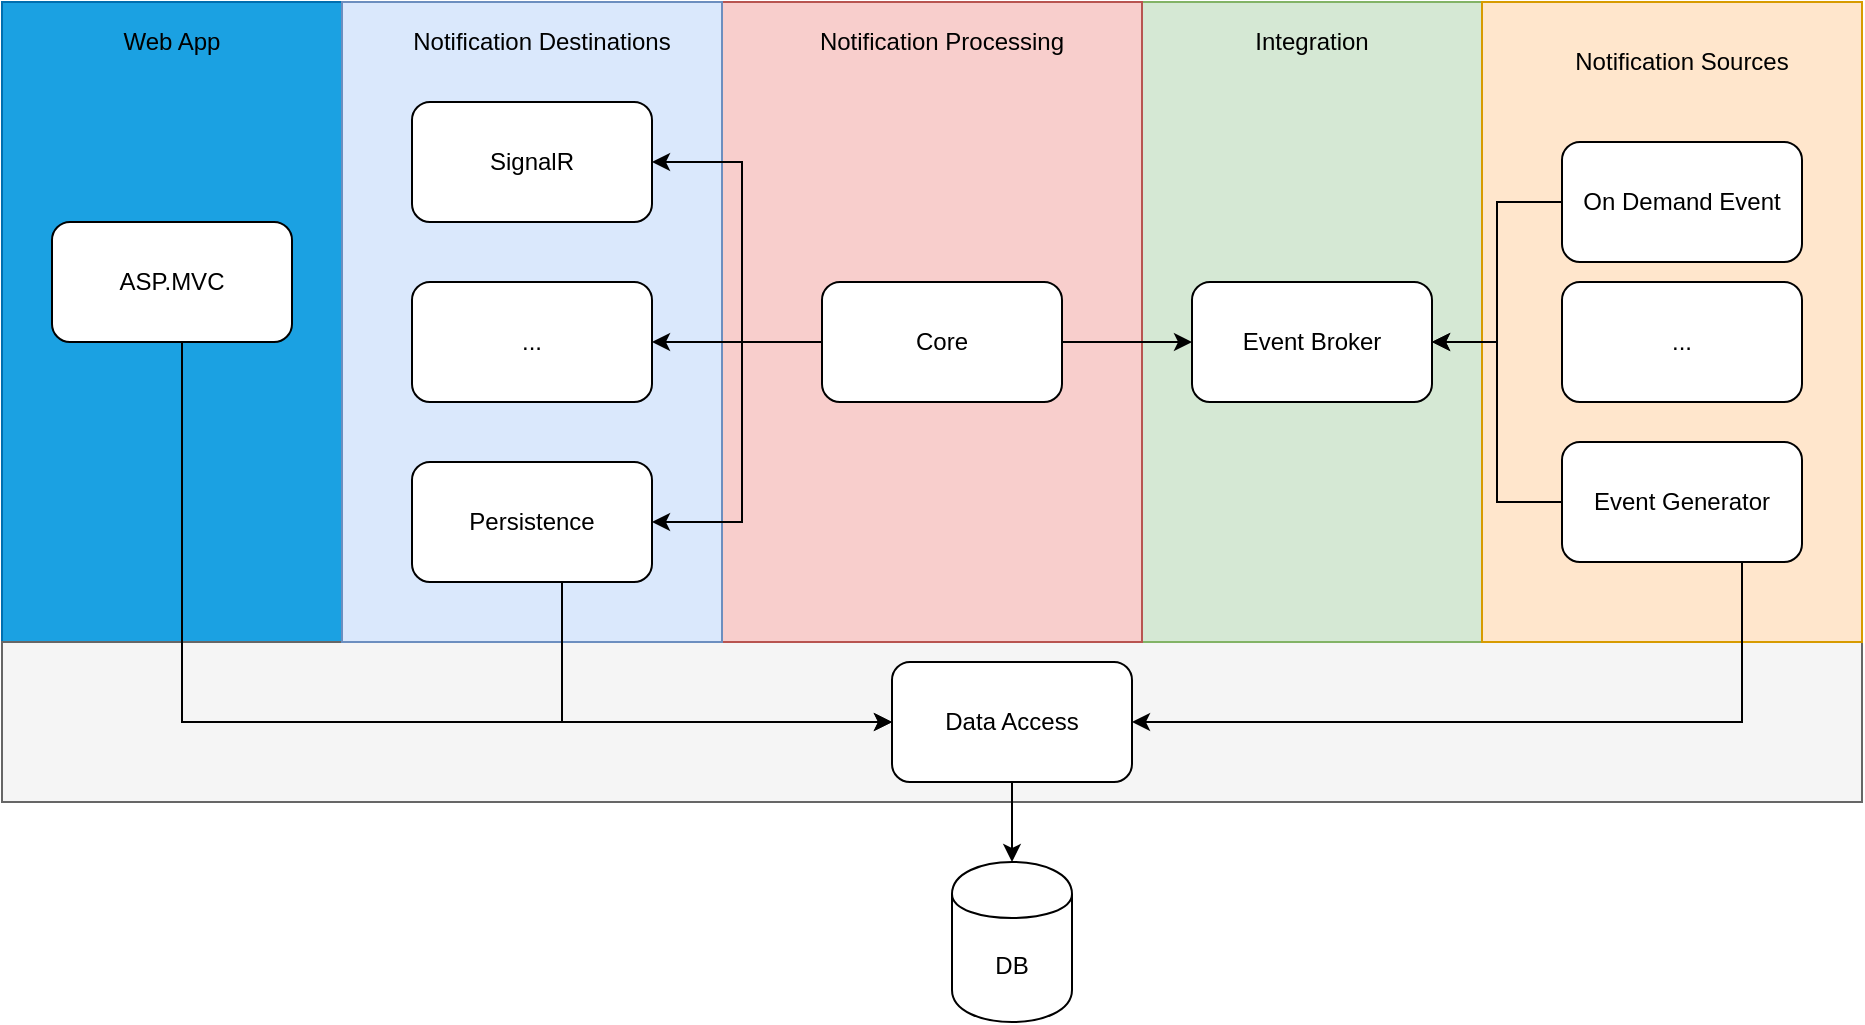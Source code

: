 <mxfile version="12.9.6" type="device"><diagram id="VugKetjv10pR7Ky15UXy" name="Page-1"><mxGraphModel dx="1888" dy="580" grid="1" gridSize="10" guides="1" tooltips="1" connect="1" arrows="1" fold="1" page="1" pageScale="1" pageWidth="850" pageHeight="1100" math="0" shadow="0"><root><mxCell id="0"/><mxCell id="1" parent="0"/><mxCell id="UXrnS4btgd3zjH-68_d2-40" value="" style="rounded=0;whiteSpace=wrap;html=1;fillColor=#1ba1e2;strokeColor=#006EAF;fontColor=#ffffff;" vertex="1" parent="1"><mxGeometry x="-90" y="170" width="170" height="320" as="geometry"/></mxCell><mxCell id="UXrnS4btgd3zjH-68_d2-36" value="" style="rounded=0;whiteSpace=wrap;html=1;fillColor=#f5f5f5;strokeColor=#666666;fontColor=#333333;" vertex="1" parent="1"><mxGeometry x="-90" y="490" width="930" height="80" as="geometry"/></mxCell><mxCell id="UXrnS4btgd3zjH-68_d2-30" value="" style="rounded=0;whiteSpace=wrap;html=1;fillColor=#d5e8d4;strokeColor=#82b366;" vertex="1" parent="1"><mxGeometry x="480" y="170" width="170" height="320" as="geometry"/></mxCell><mxCell id="UXrnS4btgd3zjH-68_d2-28" value="" style="rounded=0;whiteSpace=wrap;html=1;fillColor=#f8cecc;strokeColor=#b85450;" vertex="1" parent="1"><mxGeometry x="270" y="170" width="210" height="320" as="geometry"/></mxCell><mxCell id="UXrnS4btgd3zjH-68_d2-4" value="" style="rounded=0;whiteSpace=wrap;html=1;fillColor=#dae8fc;strokeColor=#6c8ebf;" vertex="1" parent="1"><mxGeometry x="80" y="170" width="190" height="320" as="geometry"/></mxCell><mxCell id="UXrnS4btgd3zjH-68_d2-41" style="edgeStyle=orthogonalEdgeStyle;rounded=0;orthogonalLoop=1;jettySize=auto;html=1;entryX=0;entryY=0.5;entryDx=0;entryDy=0;" edge="1" parent="1" source="UXrnS4btgd3zjH-68_d2-1" target="UXrnS4btgd3zjH-68_d2-37"><mxGeometry relative="1" as="geometry"><Array as="points"><mxPoint y="530"/></Array></mxGeometry></mxCell><mxCell id="UXrnS4btgd3zjH-68_d2-1" value="ASP.MVC" style="rounded=1;whiteSpace=wrap;html=1;" vertex="1" parent="1"><mxGeometry x="-65" y="280" width="120" height="60" as="geometry"/></mxCell><mxCell id="UXrnS4btgd3zjH-68_d2-3" value="DB" style="shape=cylinder;whiteSpace=wrap;html=1;boundedLbl=1;backgroundOutline=1;" vertex="1" parent="1"><mxGeometry x="385" y="600" width="60" height="80" as="geometry"/></mxCell><mxCell id="UXrnS4btgd3zjH-68_d2-34" style="edgeStyle=orthogonalEdgeStyle;rounded=0;orthogonalLoop=1;jettySize=auto;html=1;entryX=0;entryY=0.5;entryDx=0;entryDy=0;" edge="1" parent="1" source="UXrnS4btgd3zjH-68_d2-5" target="UXrnS4btgd3zjH-68_d2-37"><mxGeometry relative="1" as="geometry"><Array as="points"><mxPoint x="190" y="530"/></Array></mxGeometry></mxCell><mxCell id="UXrnS4btgd3zjH-68_d2-5" value="Persistence" style="rounded=1;whiteSpace=wrap;html=1;" vertex="1" parent="1"><mxGeometry x="115" y="400" width="120" height="60" as="geometry"/></mxCell><mxCell id="UXrnS4btgd3zjH-68_d2-6" value="Notification Destinations" style="text;html=1;strokeColor=none;fillColor=none;align=center;verticalAlign=middle;whiteSpace=wrap;rounded=0;" vertex="1" parent="1"><mxGeometry x="110" y="180" width="140" height="20" as="geometry"/></mxCell><mxCell id="UXrnS4btgd3zjH-68_d2-8" value="SignalR" style="rounded=1;whiteSpace=wrap;html=1;" vertex="1" parent="1"><mxGeometry x="115" y="220" width="120" height="60" as="geometry"/></mxCell><mxCell id="UXrnS4btgd3zjH-68_d2-17" style="edgeStyle=orthogonalEdgeStyle;rounded=0;orthogonalLoop=1;jettySize=auto;html=1;" edge="1" parent="1" source="UXrnS4btgd3zjH-68_d2-10" target="UXrnS4btgd3zjH-68_d2-11"><mxGeometry relative="1" as="geometry"/></mxCell><mxCell id="UXrnS4btgd3zjH-68_d2-20" style="edgeStyle=orthogonalEdgeStyle;rounded=0;orthogonalLoop=1;jettySize=auto;html=1;entryX=1;entryY=0.5;entryDx=0;entryDy=0;" edge="1" parent="1" source="UXrnS4btgd3zjH-68_d2-10" target="UXrnS4btgd3zjH-68_d2-5"><mxGeometry relative="1" as="geometry"><Array as="points"><mxPoint x="280" y="340"/><mxPoint x="280" y="430"/></Array></mxGeometry></mxCell><mxCell id="UXrnS4btgd3zjH-68_d2-45" style="edgeStyle=orthogonalEdgeStyle;rounded=0;orthogonalLoop=1;jettySize=auto;html=1;entryX=1;entryY=0.5;entryDx=0;entryDy=0;" edge="1" parent="1" source="UXrnS4btgd3zjH-68_d2-10" target="UXrnS4btgd3zjH-68_d2-8"><mxGeometry relative="1" as="geometry"><Array as="points"><mxPoint x="280" y="340"/><mxPoint x="280" y="250"/></Array></mxGeometry></mxCell><mxCell id="UXrnS4btgd3zjH-68_d2-10" value="Core" style="rounded=1;whiteSpace=wrap;html=1;" vertex="1" parent="1"><mxGeometry x="320" y="310" width="120" height="60" as="geometry"/></mxCell><mxCell id="UXrnS4btgd3zjH-68_d2-11" value="Event Broker" style="rounded=1;whiteSpace=wrap;html=1;" vertex="1" parent="1"><mxGeometry x="505" y="310" width="120" height="60" as="geometry"/></mxCell><mxCell id="UXrnS4btgd3zjH-68_d2-25" value="" style="rounded=0;whiteSpace=wrap;html=1;fillColor=#ffe6cc;strokeColor=#d79b00;" vertex="1" parent="1"><mxGeometry x="650" y="170" width="190" height="320" as="geometry"/></mxCell><mxCell id="UXrnS4btgd3zjH-68_d2-33" style="edgeStyle=orthogonalEdgeStyle;rounded=0;orthogonalLoop=1;jettySize=auto;html=1;entryX=1;entryY=0.5;entryDx=0;entryDy=0;" edge="1" parent="1" source="UXrnS4btgd3zjH-68_d2-9" target="UXrnS4btgd3zjH-68_d2-11"><mxGeometry relative="1" as="geometry"/></mxCell><mxCell id="UXrnS4btgd3zjH-68_d2-38" style="edgeStyle=orthogonalEdgeStyle;rounded=0;orthogonalLoop=1;jettySize=auto;html=1;entryX=1;entryY=0.5;entryDx=0;entryDy=0;" edge="1" parent="1" source="UXrnS4btgd3zjH-68_d2-9" target="UXrnS4btgd3zjH-68_d2-37"><mxGeometry relative="1" as="geometry"><Array as="points"><mxPoint x="780" y="530"/></Array></mxGeometry></mxCell><mxCell id="UXrnS4btgd3zjH-68_d2-9" value="Event Generator" style="rounded=1;whiteSpace=wrap;html=1;" vertex="1" parent="1"><mxGeometry x="690" y="390" width="120" height="60" as="geometry"/></mxCell><mxCell id="UXrnS4btgd3zjH-68_d2-32" style="edgeStyle=orthogonalEdgeStyle;rounded=0;orthogonalLoop=1;jettySize=auto;html=1;entryX=1;entryY=0.5;entryDx=0;entryDy=0;" edge="1" parent="1" source="UXrnS4btgd3zjH-68_d2-14" target="UXrnS4btgd3zjH-68_d2-11"><mxGeometry relative="1" as="geometry"/></mxCell><mxCell id="UXrnS4btgd3zjH-68_d2-14" value="On Demand Event" style="rounded=1;whiteSpace=wrap;html=1;" vertex="1" parent="1"><mxGeometry x="690" y="240" width="120" height="60" as="geometry"/></mxCell><mxCell id="UXrnS4btgd3zjH-68_d2-27" value="Notification Sources" style="text;html=1;strokeColor=none;fillColor=none;align=center;verticalAlign=middle;whiteSpace=wrap;rounded=0;" vertex="1" parent="1"><mxGeometry x="680" y="190" width="140" height="20" as="geometry"/></mxCell><mxCell id="UXrnS4btgd3zjH-68_d2-29" value="Notification Processing" style="text;html=1;strokeColor=none;fillColor=none;align=center;verticalAlign=middle;whiteSpace=wrap;rounded=0;" vertex="1" parent="1"><mxGeometry x="310" y="180" width="140" height="20" as="geometry"/></mxCell><mxCell id="UXrnS4btgd3zjH-68_d2-31" value="Integration" style="text;html=1;strokeColor=none;fillColor=none;align=center;verticalAlign=middle;whiteSpace=wrap;rounded=0;" vertex="1" parent="1"><mxGeometry x="495" y="180" width="140" height="20" as="geometry"/></mxCell><mxCell id="UXrnS4btgd3zjH-68_d2-39" style="edgeStyle=orthogonalEdgeStyle;rounded=0;orthogonalLoop=1;jettySize=auto;html=1;" edge="1" parent="1" source="UXrnS4btgd3zjH-68_d2-37" target="UXrnS4btgd3zjH-68_d2-3"><mxGeometry relative="1" as="geometry"/></mxCell><mxCell id="UXrnS4btgd3zjH-68_d2-37" value="Data Access" style="rounded=1;whiteSpace=wrap;html=1;" vertex="1" parent="1"><mxGeometry x="355" y="500" width="120" height="60" as="geometry"/></mxCell><mxCell id="UXrnS4btgd3zjH-68_d2-42" value="Web App" style="text;html=1;strokeColor=none;fillColor=none;align=center;verticalAlign=middle;whiteSpace=wrap;rounded=0;" vertex="1" parent="1"><mxGeometry x="-75" y="180" width="140" height="20" as="geometry"/></mxCell><mxCell id="UXrnS4btgd3zjH-68_d2-43" value="..." style="rounded=1;whiteSpace=wrap;html=1;" vertex="1" parent="1"><mxGeometry x="115" y="310" width="120" height="60" as="geometry"/></mxCell><mxCell id="UXrnS4btgd3zjH-68_d2-44" style="edgeStyle=orthogonalEdgeStyle;rounded=0;orthogonalLoop=1;jettySize=auto;html=1;" edge="1" parent="1" source="UXrnS4btgd3zjH-68_d2-10" target="UXrnS4btgd3zjH-68_d2-43"><mxGeometry relative="1" as="geometry"><mxPoint x="325" y="320" as="sourcePoint"/><mxPoint x="175" y="280" as="targetPoint"/></mxGeometry></mxCell><mxCell id="UXrnS4btgd3zjH-68_d2-46" value="..." style="rounded=1;whiteSpace=wrap;html=1;" vertex="1" parent="1"><mxGeometry x="690" y="310" width="120" height="60" as="geometry"/></mxCell></root></mxGraphModel></diagram></mxfile>